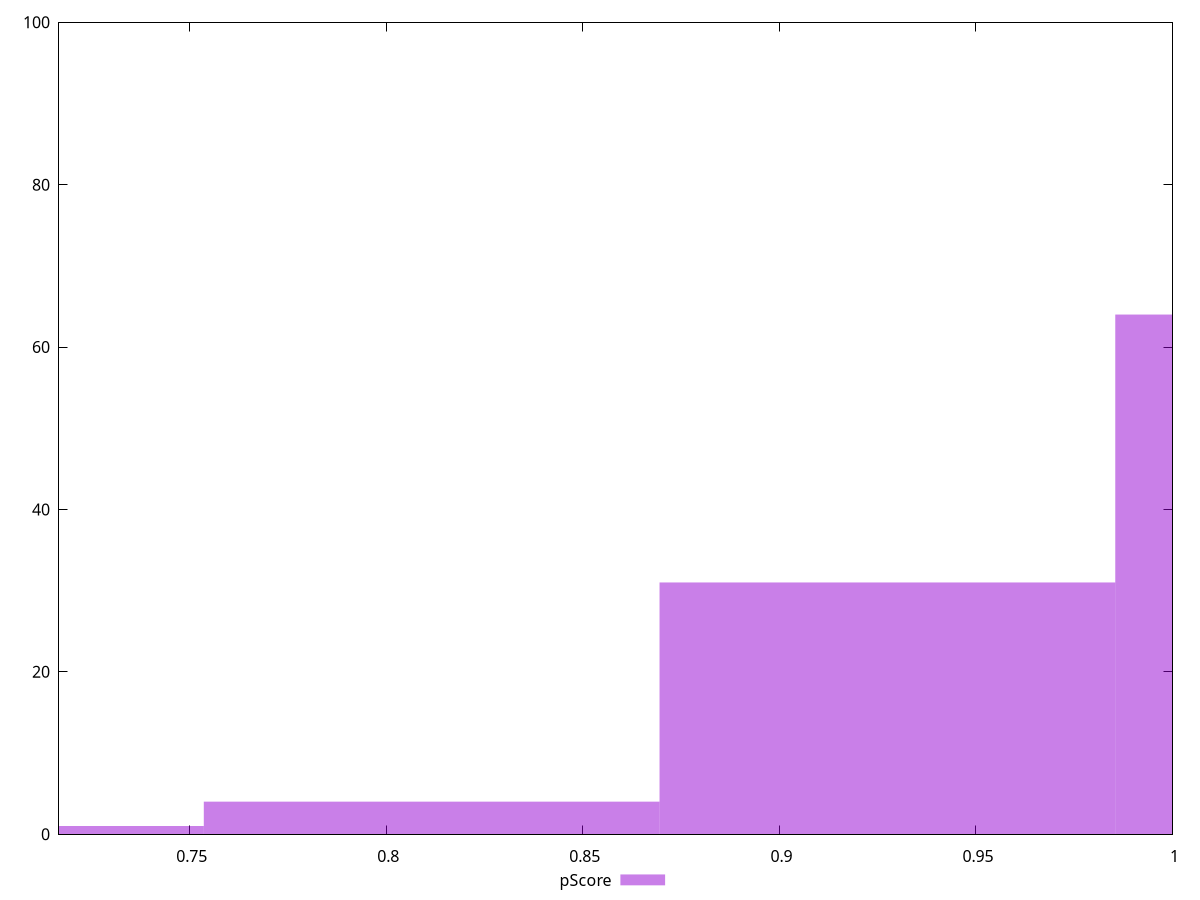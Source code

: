 reset

$pScore <<EOF
0.6956065706223646 1
0.8115409990594254 4
1.043409855933547 64
0.9274754274964863 31
EOF

set key outside below
set boxwidth 0.11593442843706078
set xrange [0.7167377777777778:1]
set yrange [0:100]
set trange [0:100]
set style fill transparent solid 0.5 noborder
set terminal svg size 640, 490 enhanced background rgb 'white'
set output "report_00017_2021-02-10T15-08-03.406Z/uses-rel-preconnect/samples/pages+cached+noadtech+nomedia+nocss/pScore/histogram.svg"

plot $pScore title "pScore" with boxes

reset
